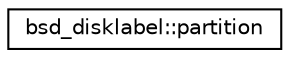 digraph "Graphical Class Hierarchy"
{
 // LATEX_PDF_SIZE
  edge [fontname="Helvetica",fontsize="10",labelfontname="Helvetica",labelfontsize="10"];
  node [fontname="Helvetica",fontsize="10",shape=record];
  rankdir="LR";
  Node0 [label="bsd_disklabel::partition",height=0.2,width=0.4,color="black", fillcolor="white", style="filled",URL="$structbsd__disklabel_1_1partition.html",tooltip=" "];
}
